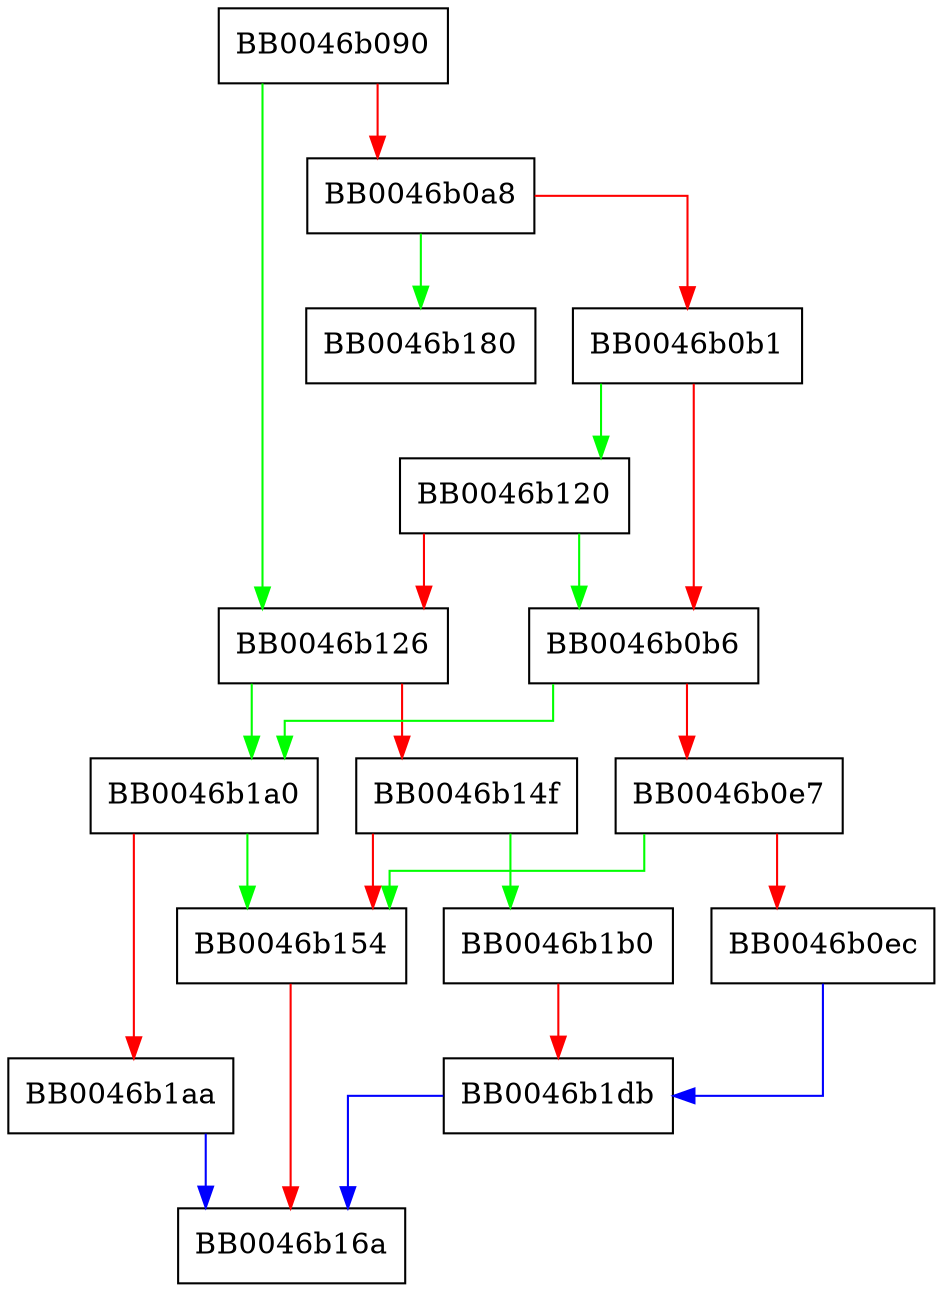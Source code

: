 digraph app_load_config_internal {
  node [shape="box"];
  graph [splines=ortho];
  BB0046b090 -> BB0046b126 [color="green"];
  BB0046b090 -> BB0046b0a8 [color="red"];
  BB0046b0a8 -> BB0046b180 [color="green"];
  BB0046b0a8 -> BB0046b0b1 [color="red"];
  BB0046b0b1 -> BB0046b120 [color="green"];
  BB0046b0b1 -> BB0046b0b6 [color="red"];
  BB0046b0b6 -> BB0046b1a0 [color="green"];
  BB0046b0b6 -> BB0046b0e7 [color="red"];
  BB0046b0e7 -> BB0046b154 [color="green"];
  BB0046b0e7 -> BB0046b0ec [color="red"];
  BB0046b0ec -> BB0046b1db [color="blue"];
  BB0046b120 -> BB0046b0b6 [color="green"];
  BB0046b120 -> BB0046b126 [color="red"];
  BB0046b126 -> BB0046b1a0 [color="green"];
  BB0046b126 -> BB0046b14f [color="red"];
  BB0046b14f -> BB0046b1b0 [color="green"];
  BB0046b14f -> BB0046b154 [color="red"];
  BB0046b154 -> BB0046b16a [color="red"];
  BB0046b1a0 -> BB0046b154 [color="green"];
  BB0046b1a0 -> BB0046b1aa [color="red"];
  BB0046b1aa -> BB0046b16a [color="blue"];
  BB0046b1b0 -> BB0046b1db [color="red"];
  BB0046b1db -> BB0046b16a [color="blue"];
}